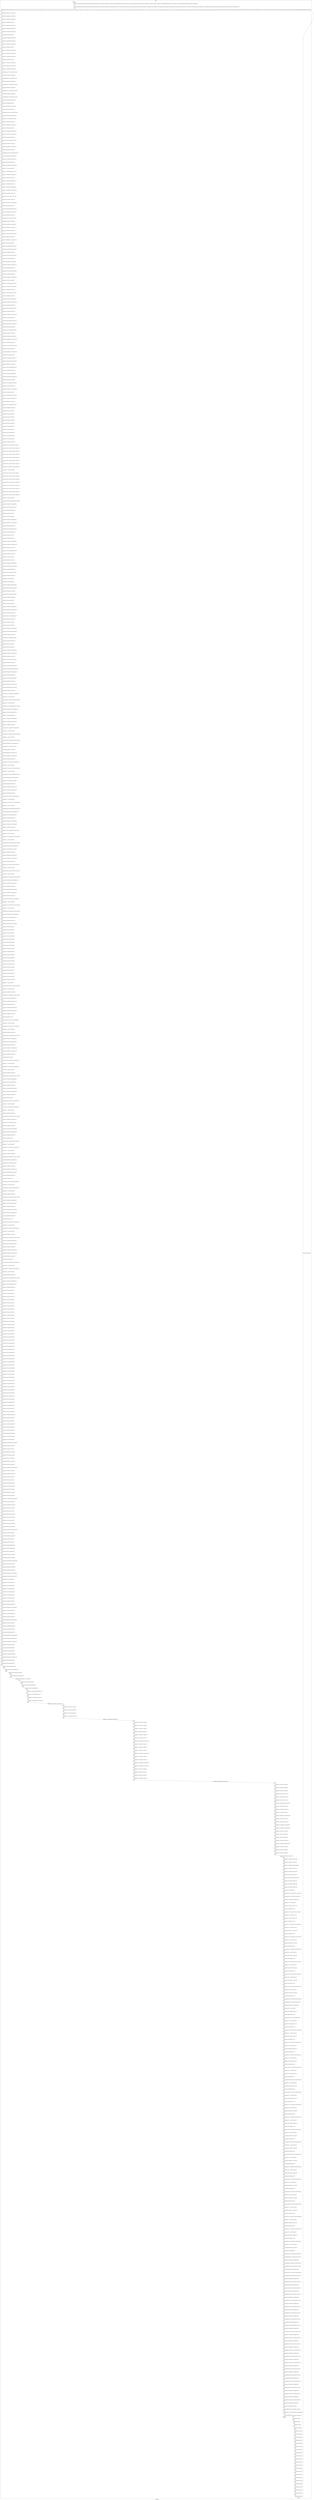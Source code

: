 digraph G {
label="Btor2XCFA";
subgraph cluster_0 {
label="main";
main_init[];
l1[];
l3[];
l4[];
l5[];
l6[];
l7[];
l8[];
l9[];
l10[];
l11[];
l12[];
l13[];
l14[];
l15[];
l16[];
l17[];
l18[];
l19[];
l20[];
l21[];
l22[];
l23[];
l24[];
l25[];
l26[];
l27[];
l28[];
l29[];
l30[];
l31[];
l32[];
l33[];
l34[];
l35[];
l36[];
l37[];
l38[];
l39[];
l40[];
l41[];
l42[];
l43[];
l44[];
l45[];
l46[];
l47[];
l48[];
l49[];
l50[];
l51[];
l52[];
l53[];
l54[];
l55[];
l56[];
l57[];
l58[];
l59[];
l60[];
l61[];
l62[];
l63[];
l64[];
l65[];
l66[];
l67[];
l68[];
l69[];
l70[];
l71[];
l72[];
l73[];
l74[];
l75[];
l76[];
l77[];
l78[];
l79[];
l80[];
l81[];
l82[];
l83[];
l84[];
l85[];
l86[];
l87[];
l88[];
l89[];
l90[];
l91[];
l92[];
l93[];
l94[];
l95[];
l96[];
l97[];
l98[];
l99[];
l100[];
l101[];
l102[];
l103[];
l104[];
l105[];
l106[];
l107[];
l108[];
l109[];
l110[];
l111[];
l112[];
l113[];
l114[];
l115[];
l116[];
l117[];
l118[];
l119[];
l120[];
l121[];
l122[];
l123[];
l124[];
l125[];
l126[];
l127[];
l128[];
l129[];
l130[];
l131[];
l132[];
l133[];
l134[];
l135[];
l136[];
l137[];
l138[];
l139[];
l140[];
l141[];
l142[];
l143[];
l144[];
l145[];
l146[];
l147[];
l148[];
l149[];
l150[];
l151[];
l152[];
l153[];
l154[];
l155[];
l156[];
l157[];
l158[];
l159[];
l160[];
l161[];
l162[];
l163[];
l164[];
l165[];
l166[];
l167[];
l168[];
l169[];
l170[];
l171[];
l172[];
l173[];
l174[];
l175[];
l176[];
l177[];
l178[];
l179[];
l180[];
l181[];
l182[];
l183[];
l184[];
l185[];
l186[];
l187[];
l188[];
l189[];
l190[];
l191[];
l192[];
l193[];
l194[];
l195[];
l196[];
l197[];
l198[];
l199[];
l200[];
l201[];
l202[];
l203[];
l204[];
l205[];
l206[];
l207[];
l208[];
l209[];
l210[];
l211[];
l212[];
l213[];
l214[];
l215[];
l216[];
l217[];
l218[];
l219[];
l220[];
l221[];
l222[];
l223[];
l224[];
l225[];
l226[];
l227[];
l228[];
l229[];
l230[];
l231[];
l232[];
l233[];
l234[];
l235[];
l236[];
l237[];
l238[];
l239[];
l240[];
l241[];
l242[];
l243[];
l244[];
l245[];
l246[];
l247[];
l248[];
l249[];
l250[];
l251[];
l252[];
l253[];
l254[];
l255[];
l256[];
l257[];
l258[];
l259[];
l260[];
l261[];
l262[];
l263[];
l264[];
l265[];
l266[];
l267[];
l268[];
l269[];
l270[];
l271[];
l272[];
l273[];
l274[];
l275[];
l276[];
l277[];
l278[];
l279[];
l280[];
l281[];
l282[];
l283[];
l284[];
l285[];
l286[];
l287[];
l288[];
l289[];
l290[];
l291[];
l292[];
l293[];
l294[];
l295[];
l296[];
l297[];
l298[];
l299[];
l300[];
l301[];
l302[];
l303[];
l304[];
l305[];
l306[];
l307[];
l308[];
l309[];
l310[];
l311[];
l312[];
l313[];
l314[];
l315[];
l316[];
l317[];
l318[];
l319[];
l320[];
l321[];
l322[];
l323[];
l324[];
l325[];
l326[];
l327[];
l328[];
l329[];
l330[];
l331[];
l332[];
l333[];
l334[];
l335[];
l336[];
l337[];
l338[];
l339[];
l340[];
l341[];
l342[];
l343[];
l344[];
l345[];
l346[];
l347[];
l348[];
l349[];
l350[];
l351[];
l352[];
l353[];
l354[];
l355[];
l356[];
l357[];
l358[];
l359[];
l360[];
l361[];
l362[];
l363[];
l364[];
l365[];
l366[];
l367[];
l368[];
l369[];
l370[];
l371[];
l372[];
l373[];
l374[];
l375[];
l376[];
l377[];
l378[];
l379[];
l380[];
l381[];
l382[];
l383[];
l384[];
l385[];
l386[];
l387[];
l388[];
l389[];
l390[];
l391[];
l392[];
l393[];
l394[];
l395[];
l396[];
l397[];
l398[];
l399[];
l400[];
l401[];
l402[];
l403[];
l404[];
l405[];
l406[];
l407[];
l408[];
l409[];
l410[];
l411[];
l412[];
l413[];
l414[];
l415[];
l416[];
l417[];
l418[];
l419[];
l420[];
l421[];
l422[];
l423[];
l424[];
l425[];
l426[];
l427[];
l428[];
l429[];
l430[];
l431[];
l432[];
l433[];
l434[];
l435[];
l436[];
l437[];
l438[];
l439[];
l440[];
l441[];
l442[];
l443[];
l444[];
l445[];
l446[];
l447[];
l448[];
l449[];
l450[];
l451[];
l452[];
l453[];
l454[];
l455[];
l456[];
l457[];
l458[];
l459[];
l460[];
l461[];
l462[];
l463[];
l464[];
l465[];
l466[];
l467[];
l468[];
l469[];
l470[];
l471[];
l472[];
l473[];
l474[];
l475[];
l476[];
l477[];
l478[];
l479[];
l480[];
l481[];
l482[];
l483[];
l484[];
l485[];
l486[];
l487[];
l488[];
l489[];
l490[];
l491[];
l492[];
l493[];
l494[];
l495[];
l496[];
l497[];
l498[];
l499[];
l500[];
l501[];
l502[];
l503[];
l504[];
l505[];
l506[];
l507[];
l508[];
l509[];
l510[];
l511[];
l512[];
l513[];
l514[];
l515[];
l516[];
l517[];
l518[];
l519[];
l520[];
l521[];
l522[];
l523[];
l524[];
l525[];
l526[];
l527[];
l528[];
l529[];
l530[];
l531[];
l532[];
l533[];
l534[];
l535[];
l536[];
l537[];
l538[];
l539[];
l540[];
l541[];
l542[];
l543[];
l544[];
l545[];
l546[];
l547[];
l548[];
l549[];
l550[];
l551[];
l552[];
l553[];
l554[];
l555[];
l556[];
l557[];
l558[];
l559[];
l560[];
l561[];
l562[];
l563[];
l564[];
l565[];
l566[];
l567[];
l568[];
l569[];
l570[];
l571[];
l572[];
l573[];
l574[];
l575[];
l576[];
l577[];
l578[];
l579[];
l580[];
l581[];
l582[];
l583[];
l584[];
l585[];
l586[];
l587[];
l588[];
l589[];
l590[];
l591[];
l592[];
l593[];
l594[];
l595[];
l596[];
l597[];
l598[];
l599[];
l600[];
l601[];
l602[];
l603[];
l604[];
l605[];
l606[];
l607[];
l608[];
l609[];
l610[];
l611[];
l612[];
l613[];
l614[];
l615[];
l616[];
l617[];
l618[];
l619[];
l620[];
l621[];
l622[];
l623[];
l624[];
l625[];
l626[];
l627[];
l628[];
l629[];
l630[];
l631[];
l632[];
l633[];
l634[];
l635[];
l636[];
l637[];
l638[];
l639[];
l640[];
l641[];
l642[];
l643[];
l644[];
l645[];
l646[];
l647[];
l648[];
l649[];
l650[];
l651[];
l652[];
l653[];
l654[];
l655[];
l656[];
l657[];
l658[];
l659[];
l660[];
l661[];
l662[];
l663[];
l664[];
l665[];
l666[];
l667[];
l668[];
l669[];
l670[];
l671[];
l672[];
l673[];
l674[];
l675[];
l676[];
l677[];
l678[];
l679[];
l680[];
l681[];
l682[];
l683[];
l684[];
l685[];
l686[];
l687[];
l688[];
l689[];
l690[];
l691[];
l692[];
l693[];
l694[];
l695[];
l696[];
l697[];
l698[];
l699[];
l700[];
l701[];
l702[];
l703[];
l704[];
l705[];
l706[];
l707[];
l708[];
l709[];
l710[];
l711[];
l712[];
l713[];
l714[];
l715[];
l716[];
l717[];
l718[];
l719[];
l720[];
l721[];
l722[];
l723[];
l724[];
l725[];
l726[];
l727[];
l728[];
l729[];
l730[];
l731[];
l732[];
l733[];
l734[];
l735[];
l736[];
l737[];
l738[];
l739[];
l740[];
l741[];
l742[];
l743[];
l744[];
l745[];
l746[];
l747[];
l748[];
l749[];
l750[];
l751[];
l752[];
l753[];
l754[];
l755[];
l756[];
l757[];
l758[];
l759[];
l760[];
l761[];
l762[];
l763[];
l764[];
l765[];
l766[];
l767[];
l768[];
l769[];
l770[];
l771[];
l772[];
l773[];
l774[];
l775[];
l776[];
l777[];
main_error[];
l778[];
l779[];
l780[];
l781[];
l782[];
l783[];
l784[];
l785[];
l786[];
l787[];
l788[];
l789[];
l790[];
l791[];
l792[];
l793[];
l794[];
l795[];
l796[];
l797[];
l798[];
l799[];
l800[];
l801[];
l802[];
l803[];
l804[];
main_init -> l1 [label="[(assign const_5 #b00000000),(assign const_16 #b0),(assign const_80 #b00000000),(assign const_143 #b1),(assign const_164 #b00000001),(assign const_273 #b000000000000000000000000),(assign const_274 #b00011001),(assign const_275 #b00010100),(assign const_276 #b00001010),(assign const_277 #b00000101),(assign const_471 #b00000000000000000000000000111100),(assign const_771 #b00000000000000000000000000000001),(assign const_935 #b00000100)] "];
l3 -> l4 [label="[(havoc input_93),(havoc input_95),(havoc input_97),(havoc input_99),(havoc input_101),(havoc input_103),(havoc input_105),(havoc input_107),(havoc input_109),(havoc input_111),(havoc input_113),(havoc input_115),(havoc input_117),(havoc input_119),(havoc input_121),(havoc input_123),(havoc input_125),(havoc input_127),(havoc input_129),(havoc input_131),(havoc input_133),(havoc input_135),(havoc input_137),(havoc input_139),(havoc input_141),(havoc input_145),(havoc input_147),(havoc input_153),(havoc input_161),(havoc input_169),(havoc input_177),(havoc input_183),(havoc input_191),(havoc input_197),(havoc input_205),(havoc input_211),(havoc input_219),(havoc input_225),(havoc input_233),(havoc input_239),(havoc input_247),(havoc input_253),(havoc input_261),(havoc input_300),(havoc input_308),(havoc input_316),(havoc input_324),(havoc input_332),(havoc input_340),(havoc input_348),(havoc input_356),(havoc input_363),(havoc input_375),(havoc input_387),(havoc input_399),(havoc input_411),(havoc input_423),(havoc input_435),(havoc input_447),(havoc input_476),(havoc input_490),(havoc input_504),(havoc input_518),(havoc input_532),(havoc input_546),(havoc input_560)] "];
l4 -> l5 [label="[(assign binary_61 (bvand state_17 (bvnot state_19)))] "];
l5 -> l6 [label="[(assign binary_62 (bvand binary_61 (bvnot state_21)))] "];
l6 -> l7 [label="[(assign binary_63 (bvand binary_62 (bvnot state_23)))] "];
l7 -> l8 [label="[(assign binary_64 (bvand binary_63 state_25))] "];
l8 -> l9 [label="[(assign binary_65 (bvand binary_64 (bvnot state_27)))] "];
l9 -> l10 [label="[(assign binary_66 (bvand binary_65 (bvnot state_29)))] "];
l10 -> l11 [label="[(assign binary_67 (bvand binary_66 (bvnot state_31)))] "];
l11 -> l12 [label="[(assign binary_68 (bvand binary_67 state_33))] "];
l12 -> l13 [label="[(assign binary_69 (bvand binary_68 (bvnot state_35)))] "];
l13 -> l14 [label="[(assign binary_70 (bvand binary_69 (bvnot state_37)))] "];
l14 -> l15 [label="[(assign binary_71 (bvand binary_70 (bvnot state_39)))] "];
l15 -> l16 [label="[(assign binary_72 (bvand binary_71 state_41))] "];
l16 -> l17 [label="[(assign binary_73 (bvand binary_72 (bvnot state_43)))] "];
l17 -> l18 [label="[(assign binary_74 (bvand binary_73 (bvnot state_45)))] "];
l18 -> l19 [label="[(assign binary_75 (bvand binary_74 (bvnot state_47)))] "];
l19 -> l20 [label="[(assign binary_76 (bvand binary_75 state_49))] "];
l20 -> l21 [label="[(assign binary_77 (bvand binary_76 (bvnot state_51)))] "];
l21 -> l22 [label="[(assign binary_78 (bvand binary_77 (bvnot state_53)))] "];
l22 -> l23 [label="[(assign binary_79 (bvand binary_78 (bvnot state_55)))] "];
l23 -> l24 [label="[(assign comparison_81 (ite (= const_80 state_6) #b1 #b0))] "];
l24 -> l25 [label="[(assign binary_82 (bvand binary_79 comparison_81))] "];
l25 -> l26 [label="[(assign comparison_83 (ite (= const_80 state_8) #b1 #b0))] "];
l26 -> l27 [label="[(assign binary_84 (bvand binary_82 comparison_83))] "];
l27 -> l28 [label="[(assign comparison_85 (ite (= const_80 state_10) #b1 #b0))] "];
l28 -> l29 [label="[(assign binary_86 (bvand binary_84 comparison_85))] "];
l29 -> l30 [label="[(assign comparison_87 (ite (= const_80 state_12) #b1 #b0))] "];
l30 -> l31 [label="[(assign binary_88 (bvand binary_86 comparison_87))] "];
l31 -> l32 [label="[(assign comparison_89 (ite (= const_80 state_14) #b1 #b0))] "];
l32 -> l33 [label="[(assign binary_90 (bvand binary_88 comparison_89))] "];
l33 -> l34 [label="[(assign binary_91 (bvand state_59 binary_90))] "];
l34 -> l35 [label="[(assign binary_146 (bvor input_105 (bvnot input_145)))] "];
l35 -> l36 [label="[(assign binary_148 (bvand input_103 input_111))] "];
l36 -> l37 [label="[(assign comparison_149 (ite (= const_80 input_95) #b1 #b0))] "];
l37 -> l38 [label="[(assign binary_150 (bvand binary_148 comparison_149))] "];
l38 -> l39 [label="[(assign binary_151 (bvor (bvnot input_147) binary_150))] "];
l39 -> l40 [label="[(assign binary_152 (bvand binary_146 binary_151))] "];
l40 -> l41 [label="[(assign binary_154 (bvand input_105 (bvnot input_145)))] "];
l41 -> l42 [label="[(assign binary_155 (bvor binary_154 input_147))] "];
l42 -> l43 [label="[(assign binary_156 (bvand comparison_149 binary_155))] "];
l43 -> l44 [label="[(assign binary_157 (bvand input_111 (bvnot input_147)))] "];
l44 -> l45 [label="[(assign binary_158 (bvand binary_156 binary_157))] "];
l45 -> l46 [label="[(assign binary_159 (bvor (bvnot input_153) binary_158))] "];
l46 -> l47 [label="[(assign binary_160 (bvand binary_152 binary_159))] "];
l47 -> l48 [label="[(assign binary_162 (bvand input_103 (bvnot input_147)))] "];
l48 -> l49 [label="[(assign binary_163 (bvand input_115 binary_162))] "];
l49 -> l50 [label="[(assign comparison_165 (ite (= const_164 input_95) #b1 #b0))] "];
l50 -> l51 [label="[(assign binary_166 (bvand binary_163 comparison_165))] "];
l51 -> l52 [label="[(assign binary_167 (bvor (bvnot input_161) binary_166))] "];
l52 -> l53 [label="[(assign binary_168 (bvand binary_160 binary_167))] "];
l53 -> l54 [label="[(assign binary_170 (bvand binary_155 (bvnot input_153)))] "];
l54 -> l55 [label="[(assign binary_171 (bvor binary_170 input_161))] "];
l55 -> l56 [label="[(assign binary_172 (bvand comparison_165 binary_171))] "];
l56 -> l57 [label="[(assign binary_173 (bvand input_115 (bvnot input_161)))] "];
l57 -> l58 [label="[(assign binary_174 (bvand binary_172 binary_173))] "];
l58 -> l59 [label="[(assign binary_175 (bvor (bvnot input_169) binary_174))] "];
l59 -> l60 [label="[(assign binary_176 (bvand binary_168 binary_175))] "];
l60 -> l61 [label="[(assign binary_178 (bvand input_119 comparison_149))] "];
l61 -> l62 [label="[(assign binary_179 (bvand binary_162 (bvnot input_161)))] "];
l62 -> l63 [label="[(assign binary_180 (bvand binary_178 binary_179))] "];
l63 -> l64 [label="[(assign binary_181 (bvor (bvnot input_177) binary_180))] "];
l64 -> l65 [label="[(assign binary_182 (bvand binary_176 binary_181))] "];
l65 -> l66 [label="[(assign binary_184 (bvand binary_171 (bvnot input_169)))] "];
l66 -> l67 [label="[(assign binary_185 (bvor binary_184 input_177))] "];
l67 -> l68 [label="[(assign binary_186 (bvand comparison_149 binary_185))] "];
l68 -> l69 [label="[(assign binary_187 (bvand input_119 (bvnot input_177)))] "];
l69 -> l70 [label="[(assign binary_188 (bvand binary_186 binary_187))] "];
l70 -> l71 [label="[(assign binary_189 (bvor (bvnot input_183) binary_188))] "];
l71 -> l72 [label="[(assign binary_190 (bvand binary_182 binary_189))] "];
l72 -> l73 [label="[(assign binary_192 (bvand input_123 comparison_165))] "];
l73 -> l74 [label="[(assign binary_193 (bvand binary_179 (bvnot input_177)))] "];
l74 -> l75 [label="[(assign binary_194 (bvand binary_192 binary_193))] "];
l75 -> l76 [label="[(assign binary_195 (bvor (bvnot input_191) binary_194))] "];
l76 -> l77 [label="[(assign binary_196 (bvand binary_190 binary_195))] "];
l77 -> l78 [label="[(assign binary_198 (bvand binary_185 (bvnot input_183)))] "];
l78 -> l79 [label="[(assign binary_199 (bvor binary_198 input_191))] "];
l79 -> l80 [label="[(assign binary_200 (bvand comparison_165 binary_199))] "];
l80 -> l81 [label="[(assign binary_201 (bvand input_123 (bvnot input_191)))] "];
l81 -> l82 [label="[(assign binary_202 (bvand binary_200 binary_201))] "];
l82 -> l83 [label="[(assign binary_203 (bvor (bvnot input_197) binary_202))] "];
l83 -> l84 [label="[(assign binary_204 (bvand binary_196 binary_203))] "];
l84 -> l85 [label="[(assign binary_206 (bvand input_127 comparison_149))] "];
l85 -> l86 [label="[(assign binary_207 (bvand binary_193 (bvnot input_191)))] "];
l86 -> l87 [label="[(assign binary_208 (bvand binary_206 binary_207))] "];
l87 -> l88 [label="[(assign binary_209 (bvor (bvnot input_205) binary_208))] "];
l88 -> l89 [label="[(assign binary_210 (bvand binary_204 binary_209))] "];
l89 -> l90 [label="[(assign binary_212 (bvand binary_199 (bvnot input_197)))] "];
l90 -> l91 [label="[(assign binary_213 (bvor binary_212 input_205))] "];
l91 -> l92 [label="[(assign binary_214 (bvand comparison_149 binary_213))] "];
l92 -> l93 [label="[(assign binary_215 (bvand input_127 (bvnot input_205)))] "];
l93 -> l94 [label="[(assign binary_216 (bvand binary_214 binary_215))] "];
l94 -> l95 [label="[(assign binary_217 (bvor (bvnot input_211) binary_216))] "];
l95 -> l96 [label="[(assign binary_218 (bvand binary_210 binary_217))] "];
l96 -> l97 [label="[(assign binary_220 (bvand input_131 comparison_165))] "];
l97 -> l98 [label="[(assign binary_221 (bvand binary_207 (bvnot input_205)))] "];
l98 -> l99 [label="[(assign binary_222 (bvand binary_220 binary_221))] "];
l99 -> l100 [label="[(assign binary_223 (bvor (bvnot input_219) binary_222))] "];
l100 -> l101 [label="[(assign binary_224 (bvand binary_218 binary_223))] "];
l101 -> l102 [label="[(assign binary_226 (bvand binary_213 (bvnot input_211)))] "];
l102 -> l103 [label="[(assign binary_227 (bvor binary_226 input_219))] "];
l103 -> l104 [label="[(assign binary_228 (bvand comparison_165 binary_227))] "];
l104 -> l105 [label="[(assign binary_229 (bvand input_131 (bvnot input_219)))] "];
l105 -> l106 [label="[(assign binary_230 (bvand binary_228 binary_229))] "];
l106 -> l107 [label="[(assign binary_231 (bvor (bvnot input_225) binary_230))] "];
l107 -> l108 [label="[(assign binary_232 (bvand binary_224 binary_231))] "];
l108 -> l109 [label="[(assign binary_234 (bvand input_135 comparison_149))] "];
l109 -> l110 [label="[(assign binary_235 (bvand binary_221 (bvnot input_219)))] "];
l110 -> l111 [label="[(assign binary_236 (bvand binary_234 binary_235))] "];
l111 -> l112 [label="[(assign binary_237 (bvor (bvnot input_233) binary_236))] "];
l112 -> l113 [label="[(assign binary_238 (bvand binary_232 binary_237))] "];
l113 -> l114 [label="[(assign binary_240 (bvand binary_227 (bvnot input_225)))] "];
l114 -> l115 [label="[(assign binary_241 (bvor binary_240 input_233))] "];
l115 -> l116 [label="[(assign binary_242 (bvand comparison_149 binary_241))] "];
l116 -> l117 [label="[(assign binary_243 (bvand input_135 (bvnot input_233)))] "];
l117 -> l118 [label="[(assign binary_244 (bvand binary_242 binary_243))] "];
l118 -> l119 [label="[(assign binary_245 (bvor (bvnot input_239) binary_244))] "];
l119 -> l120 [label="[(assign binary_246 (bvand binary_238 binary_245))] "];
l120 -> l121 [label="[(assign binary_248 (bvand input_139 comparison_165))] "];
l121 -> l122 [label="[(assign binary_249 (bvand binary_235 (bvnot input_233)))] "];
l122 -> l123 [label="[(assign binary_250 (bvand binary_248 binary_249))] "];
l123 -> l124 [label="[(assign binary_251 (bvor (bvnot input_247) binary_250))] "];
l124 -> l125 [label="[(assign binary_252 (bvand binary_246 binary_251))] "];
l125 -> l126 [label="[(assign binary_254 (bvand binary_241 (bvnot input_239)))] "];
l126 -> l127 [label="[(assign binary_255 (bvor binary_254 input_247))] "];
l127 -> l128 [label="[(assign binary_256 (bvand comparison_165 binary_255))] "];
l128 -> l129 [label="[(assign binary_257 (bvand input_139 (bvnot input_247)))] "];
l129 -> l130 [label="[(assign binary_258 (bvand binary_256 binary_257))] "];
l130 -> l131 [label="[(assign binary_259 (bvor (bvnot input_253) binary_258))] "];
l131 -> l132 [label="[(assign binary_260 (bvand binary_252 binary_259))] "];
l132 -> l133 [label="[(assign binary_262 (bvor input_113 input_147))] "];
l133 -> l134 [label="[(assign binary_263 (bvor binary_262 input_153))] "];
l134 -> l135 [label="[(assign binary_264 (bvor input_107 input_153))] "];
l135 -> l136 [label="[(assign binary_265 (bvor binary_264 input_169))] "];
l136 -> l137 [label="[(assign binary_266 (bvor binary_265 input_183))] "];
l137 -> l138 [label="[(assign binary_267 (bvor binary_266 input_197))] "];
l138 -> l139 [label="[(assign binary_268 (bvor binary_267 input_211))] "];
l139 -> l140 [label="[(assign binary_269 (bvor binary_268 input_225))] "];
l140 -> l141 [label="[(assign binary_270 (bvor binary_269 input_239))] "];
l141 -> l142 [label="[(assign binary_271 (bvor binary_270 input_253))] "];
l142 -> l143 [label="[(assign binary_272 (bvand binary_263 binary_271))] "];
l143 -> l144 [label="[(assign ternary_278 (ite (= input_153 #b1) const_277 input_101))] "];
l144 -> l145 [label="[(assign ternary_279 (ite (= input_169 #b1) const_277 ternary_278))] "];
l145 -> l146 [label="[(assign ternary_280 (ite (= input_183 #b1) const_276 ternary_279))] "];
l146 -> l147 [label="[(assign ternary_281 (ite (= input_197 #b1) const_276 ternary_280))] "];
l147 -> l148 [label="[(assign ternary_282 (ite (= input_211 #b1) const_275 ternary_281))] "];
l148 -> l149 [label="[(assign ternary_283 (ite (= input_225 #b1) const_275 ternary_282))] "];
l149 -> l150 [label="[(assign ternary_284 (ite (= input_239 #b1) const_274 ternary_283))] "];
l150 -> l151 [label="[(assign ternary_285 (ite (= input_253 #b1) const_274 ternary_284))] "];
l151 -> l152 [label="[(assign binary_286 (++ const_273 ternary_285))] "];
l152 -> l153 [label="[(assign ternary_287 (ite (= input_147 #b1) const_277 input_99))] "];
l153 -> l154 [label="[(assign ternary_288 (ite (= input_161 #b1) const_277 ternary_287))] "];
l154 -> l155 [label="[(assign ternary_289 (ite (= input_177 #b1) const_276 ternary_288))] "];
l155 -> l156 [label="[(assign ternary_290 (ite (= input_191 #b1) const_276 ternary_289))] "];
l156 -> l157 [label="[(assign ternary_291 (ite (= input_205 #b1) const_275 ternary_290))] "];
l157 -> l158 [label="[(assign ternary_292 (ite (= input_219 #b1) const_275 ternary_291))] "];
l158 -> l159 [label="[(assign ternary_293 (ite (= input_233 #b1) const_274 ternary_292))] "];
l159 -> l160 [label="[(assign ternary_294 (ite (= input_247 #b1) const_274 ternary_293))] "];
l160 -> l161 [label="[(assign binary_295 (++ const_273 ternary_294))] "];
l161 -> l162 [label="[(assign comparison_296 (ite (bvule binary_286 binary_295) #b1 #b0))] "];
l162 -> l163 [label="[(assign binary_297 (bvand binary_272 comparison_296))] "];
l163 -> l164 [label="[(assign binary_298 (bvor (bvnot input_261) binary_297))] "];
l164 -> l165 [label="[(assign binary_299 (bvand binary_260 binary_298))] "];
l165 -> l166 [label="[(assign binary_301 (bvor input_117 input_161))] "];
l166 -> l167 [label="[(assign binary_302 (bvor binary_301 input_169))] "];
l167 -> l168 [label="[(assign binary_303 (bvand binary_302 comparison_296))] "];
l168 -> l169 [label="[(assign binary_304 (bvand binary_271 (bvnot input_261)))] "];
l169 -> l170 [label="[(assign binary_305 (bvand binary_303 binary_304))] "];
l170 -> l171 [label="[(assign binary_306 (bvor (bvnot input_300) binary_305))] "];
l171 -> l172 [label="[(assign binary_307 (bvand binary_299 binary_306))] "];
l172 -> l173 [label="[(assign binary_309 (bvor input_121 input_177))] "];
l173 -> l174 [label="[(assign binary_310 (bvor binary_309 input_183))] "];
l174 -> l175 [label="[(assign binary_311 (bvand binary_310 comparison_296))] "];
l175 -> l176 [label="[(assign binary_312 (bvand binary_304 (bvnot input_300)))] "];
l176 -> l177 [label="[(assign binary_313 (bvand binary_311 binary_312))] "];
l177 -> l178 [label="[(assign binary_314 (bvor (bvnot input_308) binary_313))] "];
l178 -> l179 [label="[(assign binary_315 (bvand binary_307 binary_314))] "];
l179 -> l180 [label="[(assign binary_317 (bvor input_125 input_191))] "];
l180 -> l181 [label="[(assign binary_318 (bvor binary_317 input_197))] "];
l181 -> l182 [label="[(assign binary_319 (bvand binary_318 comparison_296))] "];
l182 -> l183 [label="[(assign binary_320 (bvand binary_312 (bvnot input_308)))] "];
l183 -> l184 [label="[(assign binary_321 (bvand binary_319 binary_320))] "];
l184 -> l185 [label="[(assign binary_322 (bvor (bvnot input_316) binary_321))] "];
l185 -> l186 [label="[(assign binary_323 (bvand binary_315 binary_322))] "];
l186 -> l187 [label="[(assign binary_325 (bvor input_129 input_205))] "];
l187 -> l188 [label="[(assign binary_326 (bvor binary_325 input_211))] "];
l188 -> l189 [label="[(assign binary_327 (bvand binary_326 comparison_296))] "];
l189 -> l190 [label="[(assign binary_328 (bvand binary_320 (bvnot input_316)))] "];
l190 -> l191 [label="[(assign binary_329 (bvand binary_327 binary_328))] "];
l191 -> l192 [label="[(assign binary_330 (bvor (bvnot input_324) binary_329))] "];
l192 -> l193 [label="[(assign binary_331 (bvand binary_323 binary_330))] "];
l193 -> l194 [label="[(assign binary_333 (bvor input_133 input_219))] "];
l194 -> l195 [label="[(assign binary_334 (bvor binary_333 input_225))] "];
l195 -> l196 [label="[(assign binary_335 (bvand binary_334 comparison_296))] "];
l196 -> l197 [label="[(assign binary_336 (bvand binary_328 (bvnot input_324)))] "];
l197 -> l198 [label="[(assign binary_337 (bvand binary_335 binary_336))] "];
l198 -> l199 [label="[(assign binary_338 (bvor (bvnot input_332) binary_337))] "];
l199 -> l200 [label="[(assign binary_339 (bvand binary_331 binary_338))] "];
l200 -> l201 [label="[(assign binary_341 (bvor input_137 input_233))] "];
l201 -> l202 [label="[(assign binary_342 (bvor binary_341 input_239))] "];
l202 -> l203 [label="[(assign binary_343 (bvand binary_342 comparison_296))] "];
l203 -> l204 [label="[(assign binary_344 (bvand binary_336 (bvnot input_332)))] "];
l204 -> l205 [label="[(assign binary_345 (bvand binary_343 binary_344))] "];
l205 -> l206 [label="[(assign binary_346 (bvor (bvnot input_340) binary_345))] "];
l206 -> l207 [label="[(assign binary_347 (bvand binary_339 binary_346))] "];
l207 -> l208 [label="[(assign binary_349 (bvor input_141 input_247))] "];
l208 -> l209 [label="[(assign binary_350 (bvor binary_349 input_253))] "];
l209 -> l210 [label="[(assign binary_351 (bvand binary_350 comparison_296))] "];
l210 -> l211 [label="[(assign binary_352 (bvand binary_344 (bvnot input_340)))] "];
l211 -> l212 [label="[(assign binary_353 (bvand binary_351 binary_352))] "];
l212 -> l213 [label="[(assign binary_354 (bvor (bvnot input_348) binary_353))] "];
l213 -> l214 [label="[(assign binary_355 (bvand binary_347 binary_354))] "];
l214 -> l215 [label="[(assign binary_357 (bvand binary_263 (bvnot input_261)))] "];
l215 -> l216 [label="[(assign binary_358 (bvand (bvnot comparison_296) binary_357))] "];
l216 -> l217 [label="[(assign binary_359 (bvand binary_352 (bvnot input_348)))] "];
l217 -> l218 [label="[(assign binary_360 (bvand binary_358 binary_359))] "];
l218 -> l219 [label="[(assign binary_361 (bvor (bvnot input_356) binary_360))] "];
l219 -> l220 [label="[(assign binary_362 (bvand binary_355 binary_361))] "];
l220 -> l221 [label="[(assign binary_364 (bvand binary_302 (bvnot input_300)))] "];
l221 -> l222 [label="[(assign binary_365 (bvand binary_359 (bvnot input_356)))] "];
l222 -> l223 [label="[(assign binary_366 (bvand binary_364 binary_365))] "];
l223 -> l224 [label="[(assign ternary_367 (ite (= input_356 #b1) const_80 ternary_285))] "];
l224 -> l225 [label="[(assign binary_368 (++ const_273 ternary_367))] "];
l225 -> l226 [label="[(assign ternary_369 (ite (= input_356 #b1) ternary_285 ternary_294))] "];
l226 -> l227 [label="[(assign binary_370 (++ const_273 ternary_369))] "];
l227 -> l228 [label="[(assign comparison_371 (ite (bvule binary_368 binary_370) #b1 #b0))] "];
l228 -> l229 [label="[(assign binary_372 (bvand binary_366 (bvnot comparison_371)))] "];
l229 -> l230 [label="[(assign binary_373 (bvor (bvnot input_363) binary_372))] "];
l230 -> l231 [label="[(assign binary_374 (bvand binary_362 binary_373))] "];
l231 -> l232 [label="[(assign binary_376 (bvand binary_310 (bvnot input_308)))] "];
l232 -> l233 [label="[(assign binary_377 (bvand binary_365 (bvnot input_363)))] "];
l233 -> l234 [label="[(assign binary_378 (bvand binary_376 binary_377))] "];
l234 -> l235 [label="[(assign ternary_379 (ite (= input_363 #b1) const_80 ternary_367))] "];
l235 -> l236 [label="[(assign binary_380 (++ const_273 ternary_379))] "];
l236 -> l237 [label="[(assign ternary_381 (ite (= input_363 #b1) ternary_367 ternary_369))] "];
l237 -> l238 [label="[(assign binary_382 (++ const_273 ternary_381))] "];
l238 -> l239 [label="[(assign comparison_383 (ite (bvule binary_380 binary_382) #b1 #b0))] "];
l239 -> l240 [label="[(assign binary_384 (bvand binary_378 (bvnot comparison_383)))] "];
l240 -> l241 [label="[(assign binary_385 (bvor (bvnot input_375) binary_384))] "];
l241 -> l242 [label="[(assign binary_386 (bvand binary_374 binary_385))] "];
l242 -> l243 [label="[(assign binary_388 (bvand binary_318 (bvnot input_316)))] "];
l243 -> l244 [label="[(assign binary_389 (bvand binary_377 (bvnot input_375)))] "];
l244 -> l245 [label="[(assign binary_390 (bvand binary_388 binary_389))] "];
l245 -> l246 [label="[(assign ternary_391 (ite (= input_375 #b1) const_80 ternary_379))] "];
l246 -> l247 [label="[(assign binary_392 (++ const_273 ternary_391))] "];
l247 -> l248 [label="[(assign ternary_393 (ite (= input_375 #b1) ternary_379 ternary_381))] "];
l248 -> l249 [label="[(assign binary_394 (++ const_273 ternary_393))] "];
l249 -> l250 [label="[(assign comparison_395 (ite (bvule binary_392 binary_394) #b1 #b0))] "];
l250 -> l251 [label="[(assign binary_396 (bvand binary_390 (bvnot comparison_395)))] "];
l251 -> l252 [label="[(assign binary_397 (bvor (bvnot input_387) binary_396))] "];
l252 -> l253 [label="[(assign binary_398 (bvand binary_386 binary_397))] "];
l253 -> l254 [label="[(assign binary_400 (bvand binary_326 (bvnot input_324)))] "];
l254 -> l255 [label="[(assign binary_401 (bvand binary_389 (bvnot input_387)))] "];
l255 -> l256 [label="[(assign binary_402 (bvand binary_400 binary_401))] "];
l256 -> l257 [label="[(assign ternary_403 (ite (= input_387 #b1) const_80 ternary_391))] "];
l257 -> l258 [label="[(assign binary_404 (++ const_273 ternary_403))] "];
l258 -> l259 [label="[(assign ternary_405 (ite (= input_387 #b1) ternary_391 ternary_393))] "];
l259 -> l260 [label="[(assign binary_406 (++ const_273 ternary_405))] "];
l260 -> l261 [label="[(assign comparison_407 (ite (bvule binary_404 binary_406) #b1 #b0))] "];
l261 -> l262 [label="[(assign binary_408 (bvand binary_402 (bvnot comparison_407)))] "];
l262 -> l263 [label="[(assign binary_409 (bvor (bvnot input_399) binary_408))] "];
l263 -> l264 [label="[(assign binary_410 (bvand binary_398 binary_409))] "];
l264 -> l265 [label="[(assign binary_412 (bvand binary_334 (bvnot input_332)))] "];
l265 -> l266 [label="[(assign binary_413 (bvand binary_401 (bvnot input_399)))] "];
l266 -> l267 [label="[(assign binary_414 (bvand binary_412 binary_413))] "];
l267 -> l268 [label="[(assign ternary_415 (ite (= input_399 #b1) const_80 ternary_403))] "];
l268 -> l269 [label="[(assign binary_416 (++ const_273 ternary_415))] "];
l269 -> l270 [label="[(assign ternary_417 (ite (= input_399 #b1) ternary_403 ternary_405))] "];
l270 -> l271 [label="[(assign binary_418 (++ const_273 ternary_417))] "];
l271 -> l272 [label="[(assign comparison_419 (ite (bvule binary_416 binary_418) #b1 #b0))] "];
l272 -> l273 [label="[(assign binary_420 (bvand binary_414 (bvnot comparison_419)))] "];
l273 -> l274 [label="[(assign binary_421 (bvor (bvnot input_411) binary_420))] "];
l274 -> l275 [label="[(assign binary_422 (bvand binary_410 binary_421))] "];
l275 -> l276 [label="[(assign binary_424 (bvand binary_342 (bvnot input_340)))] "];
l276 -> l277 [label="[(assign binary_425 (bvand binary_413 (bvnot input_411)))] "];
l277 -> l278 [label="[(assign binary_426 (bvand binary_424 binary_425))] "];
l278 -> l279 [label="[(assign ternary_427 (ite (= input_411 #b1) const_80 ternary_415))] "];
l279 -> l280 [label="[(assign binary_428 (++ const_273 ternary_427))] "];
l280 -> l281 [label="[(assign ternary_429 (ite (= input_411 #b1) ternary_415 ternary_417))] "];
l281 -> l282 [label="[(assign binary_430 (++ const_273 ternary_429))] "];
l282 -> l283 [label="[(assign comparison_431 (ite (bvule binary_428 binary_430) #b1 #b0))] "];
l283 -> l284 [label="[(assign binary_432 (bvand binary_426 (bvnot comparison_431)))] "];
l284 -> l285 [label="[(assign binary_433 (bvor (bvnot input_423) binary_432))] "];
l285 -> l286 [label="[(assign binary_434 (bvand binary_422 binary_433))] "];
l286 -> l287 [label="[(assign binary_436 (bvand binary_350 (bvnot input_348)))] "];
l287 -> l288 [label="[(assign binary_437 (bvand binary_425 (bvnot input_423)))] "];
l288 -> l289 [label="[(assign binary_438 (bvand binary_436 binary_437))] "];
l289 -> l290 [label="[(assign ternary_439 (ite (= input_423 #b1) const_80 ternary_427))] "];
l290 -> l291 [label="[(assign binary_440 (++ const_273 ternary_439))] "];
l291 -> l292 [label="[(assign ternary_441 (ite (= input_423 #b1) ternary_427 ternary_429))] "];
l292 -> l293 [label="[(assign binary_442 (++ const_273 ternary_441))] "];
l293 -> l294 [label="[(assign comparison_443 (ite (bvule binary_440 binary_442) #b1 #b0))] "];
l294 -> l295 [label="[(assign binary_444 (bvand binary_438 (bvnot comparison_443)))] "];
l295 -> l296 [label="[(assign binary_445 (bvor (bvnot input_435) binary_444))] "];
l296 -> l297 [label="[(assign binary_446 (bvand binary_434 binary_445))] "];
l297 -> l298 [label="[(assign binary_448 (bvand binary_357 (bvnot input_356)))] "];
l298 -> l299 [label="[(assign binary_449 (bvor input_109 input_145))] "];
l299 -> l300 [label="[(assign binary_450 (bvor binary_449 input_261))] "];
l300 -> l301 [label="[(assign binary_451 (bvor binary_450 input_300))] "];
l301 -> l302 [label="[(assign binary_452 (bvor binary_451 input_308))] "];
l302 -> l303 [label="[(assign binary_453 (bvor binary_452 input_316))] "];
l303 -> l304 [label="[(assign binary_454 (bvor binary_453 input_324))] "];
l304 -> l305 [label="[(assign binary_455 (bvor binary_454 input_332))] "];
l305 -> l306 [label="[(assign binary_456 (bvor binary_455 input_340))] "];
l306 -> l307 [label="[(assign binary_457 (bvor binary_456 input_348))] "];
l307 -> l308 [label="[(assign binary_458 (bvor binary_457 input_356))] "];
l308 -> l309 [label="[(assign binary_459 (bvor binary_458 input_363))] "];
l309 -> l310 [label="[(assign binary_460 (bvor binary_459 input_375))] "];
l310 -> l311 [label="[(assign binary_461 (bvor binary_460 input_387))] "];
l311 -> l312 [label="[(assign binary_462 (bvor binary_461 input_399))] "];
l312 -> l313 [label="[(assign binary_463 (bvor binary_462 input_411))] "];
l313 -> l314 [label="[(assign binary_464 (bvor binary_463 input_423))] "];
l314 -> l315 [label="[(assign binary_465 (bvor binary_464 input_435))] "];
l315 -> l316 [label="[(assign binary_466 (bvand binary_448 binary_465))] "];
l316 -> l317 [label="[(assign binary_467 (++ const_273 input_93))] "];
l317 -> l318 [label="[(assign ternary_468 (ite (= input_435 #b1) ternary_439 ternary_441))] "];
l318 -> l319 [label="[(assign binary_469 (++ const_273 ternary_468))] "];
l319 -> l320 [label="[(assign binary_470 (bvadd binary_467 binary_469))] "];
l320 -> l321 [label="[(assign comparison_472 (ite (bvule binary_470 const_471) #b1 #b0))] "];
l321 -> l322 [label="[(assign binary_473 (bvand binary_466 comparison_472))] "];
l322 -> l323 [label="[(assign binary_474 (bvor (bvnot input_447) binary_473))] "];
l323 -> l324 [label="[(assign binary_475 (bvand binary_446 binary_474))] "];
l324 -> l325 [label="[(assign binary_477 (bvand binary_364 (bvnot input_363)))] "];
l325 -> l326 [label="[(assign binary_478 (bvand binary_465 (bvnot input_447)))] "];
l326 -> l327 [label="[(assign binary_479 (bvand binary_477 binary_478))] "];
l327 -> l328 [label="[(assign slice_480 (extract binary_470 0 8))] "];
l328 -> l329 [label="[(assign ternary_481 (ite (= input_447 #b1) slice_480 input_93))] "];
l329 -> l330 [label="[(assign binary_482 (++ const_273 ternary_481))] "];
l330 -> l331 [label="[(assign ternary_483 (ite (= input_447 #b1) const_80 ternary_468))] "];
l331 -> l332 [label="[(assign binary_484 (++ const_273 ternary_483))] "];
l332 -> l333 [label="[(assign binary_485 (bvadd binary_482 binary_484))] "];
l333 -> l334 [label="[(assign comparison_486 (ite (bvule binary_485 const_471) #b1 #b0))] "];
l334 -> l335 [label="[(assign binary_487 (bvand binary_479 comparison_486))] "];
l335 -> l336 [label="[(assign binary_488 (bvor (bvnot input_476) binary_487))] "];
l336 -> l337 [label="[(assign binary_489 (bvand binary_475 binary_488))] "];
l337 -> l338 [label="[(assign binary_491 (bvand binary_376 (bvnot input_375)))] "];
l338 -> l339 [label="[(assign binary_492 (bvand binary_478 (bvnot input_476)))] "];
l339 -> l340 [label="[(assign binary_493 (bvand binary_491 binary_492))] "];
l340 -> l341 [label="[(assign slice_494 (extract binary_485 0 8))] "];
l341 -> l342 [label="[(assign ternary_495 (ite (= input_476 #b1) slice_494 ternary_481))] "];
l342 -> l343 [label="[(assign binary_496 (++ const_273 ternary_495))] "];
l343 -> l344 [label="[(assign ternary_497 (ite (= input_476 #b1) const_80 ternary_483))] "];
l344 -> l345 [label="[(assign binary_498 (++ const_273 ternary_497))] "];
l345 -> l346 [label="[(assign binary_499 (bvadd binary_496 binary_498))] "];
l346 -> l347 [label="[(assign comparison_500 (ite (bvule binary_499 const_471) #b1 #b0))] "];
l347 -> l348 [label="[(assign binary_501 (bvand binary_493 comparison_500))] "];
l348 -> l349 [label="[(assign binary_502 (bvor (bvnot input_490) binary_501))] "];
l349 -> l350 [label="[(assign binary_503 (bvand binary_489 binary_502))] "];
l350 -> l351 [label="[(assign binary_505 (bvand binary_388 (bvnot input_387)))] "];
l351 -> l352 [label="[(assign binary_506 (bvand binary_492 (bvnot input_490)))] "];
l352 -> l353 [label="[(assign binary_507 (bvand binary_505 binary_506))] "];
l353 -> l354 [label="[(assign slice_508 (extract binary_499 0 8))] "];
l354 -> l355 [label="[(assign ternary_509 (ite (= input_490 #b1) slice_508 ternary_495))] "];
l355 -> l356 [label="[(assign binary_510 (++ const_273 ternary_509))] "];
l356 -> l357 [label="[(assign ternary_511 (ite (= input_490 #b1) const_80 ternary_497))] "];
l357 -> l358 [label="[(assign binary_512 (++ const_273 ternary_511))] "];
l358 -> l359 [label="[(assign binary_513 (bvadd binary_510 binary_512))] "];
l359 -> l360 [label="[(assign comparison_514 (ite (bvule binary_513 const_471) #b1 #b0))] "];
l360 -> l361 [label="[(assign binary_515 (bvand binary_507 comparison_514))] "];
l361 -> l362 [label="[(assign binary_516 (bvor (bvnot input_504) binary_515))] "];
l362 -> l363 [label="[(assign binary_517 (bvand binary_503 binary_516))] "];
l363 -> l364 [label="[(assign binary_519 (bvand binary_400 (bvnot input_399)))] "];
l364 -> l365 [label="[(assign binary_520 (bvand binary_506 (bvnot input_504)))] "];
l365 -> l366 [label="[(assign binary_521 (bvand binary_519 binary_520))] "];
l366 -> l367 [label="[(assign slice_522 (extract binary_513 0 8))] "];
l367 -> l368 [label="[(assign ternary_523 (ite (= input_504 #b1) slice_522 ternary_509))] "];
l368 -> l369 [label="[(assign binary_524 (++ const_273 ternary_523))] "];
l369 -> l370 [label="[(assign ternary_525 (ite (= input_504 #b1) const_80 ternary_511))] "];
l370 -> l371 [label="[(assign binary_526 (++ const_273 ternary_525))] "];
l371 -> l372 [label="[(assign binary_527 (bvadd binary_524 binary_526))] "];
l372 -> l373 [label="[(assign comparison_528 (ite (bvule binary_527 const_471) #b1 #b0))] "];
l373 -> l374 [label="[(assign binary_529 (bvand binary_521 comparison_528))] "];
l374 -> l375 [label="[(assign binary_530 (bvor (bvnot input_518) binary_529))] "];
l375 -> l376 [label="[(assign binary_531 (bvand binary_517 binary_530))] "];
l376 -> l377 [label="[(assign binary_533 (bvand binary_412 (bvnot input_411)))] "];
l377 -> l378 [label="[(assign binary_534 (bvand binary_520 (bvnot input_518)))] "];
l378 -> l379 [label="[(assign binary_535 (bvand binary_533 binary_534))] "];
l379 -> l380 [label="[(assign slice_536 (extract binary_527 0 8))] "];
l380 -> l381 [label="[(assign ternary_537 (ite (= input_518 #b1) slice_536 ternary_523))] "];
l381 -> l382 [label="[(assign binary_538 (++ const_273 ternary_537))] "];
l382 -> l383 [label="[(assign ternary_539 (ite (= input_518 #b1) const_80 ternary_525))] "];
l383 -> l384 [label="[(assign binary_540 (++ const_273 ternary_539))] "];
l384 -> l385 [label="[(assign binary_541 (bvadd binary_538 binary_540))] "];
l385 -> l386 [label="[(assign comparison_542 (ite (bvule binary_541 const_471) #b1 #b0))] "];
l386 -> l387 [label="[(assign binary_543 (bvand binary_535 comparison_542))] "];
l387 -> l388 [label="[(assign binary_544 (bvor (bvnot input_532) binary_543))] "];
l388 -> l389 [label="[(assign binary_545 (bvand binary_531 binary_544))] "];
l389 -> l390 [label="[(assign binary_547 (bvand binary_424 (bvnot input_423)))] "];
l390 -> l391 [label="[(assign binary_548 (bvand binary_534 (bvnot input_532)))] "];
l391 -> l392 [label="[(assign binary_549 (bvand binary_547 binary_548))] "];
l392 -> l393 [label="[(assign slice_550 (extract binary_541 0 8))] "];
l393 -> l394 [label="[(assign ternary_551 (ite (= input_532 #b1) slice_550 ternary_537))] "];
l394 -> l395 [label="[(assign binary_552 (++ const_273 ternary_551))] "];
l395 -> l396 [label="[(assign ternary_553 (ite (= input_532 #b1) const_80 ternary_539))] "];
l396 -> l397 [label="[(assign binary_554 (++ const_273 ternary_553))] "];
l397 -> l398 [label="[(assign binary_555 (bvadd binary_552 binary_554))] "];
l398 -> l399 [label="[(assign comparison_556 (ite (bvule binary_555 const_471) #b1 #b0))] "];
l399 -> l400 [label="[(assign binary_557 (bvand binary_549 comparison_556))] "];
l400 -> l401 [label="[(assign binary_558 (bvor (bvnot input_546) binary_557))] "];
l401 -> l402 [label="[(assign binary_559 (bvand binary_545 binary_558))] "];
l402 -> l403 [label="[(assign binary_561 (bvand binary_436 (bvnot input_435)))] "];
l403 -> l404 [label="[(assign binary_562 (bvand binary_548 (bvnot input_546)))] "];
l404 -> l405 [label="[(assign binary_563 (bvand binary_561 binary_562))] "];
l405 -> l406 [label="[(assign slice_564 (extract binary_555 0 8))] "];
l406 -> l407 [label="[(assign ternary_565 (ite (= input_546 #b1) slice_564 ternary_551))] "];
l407 -> l408 [label="[(assign binary_566 (++ const_273 ternary_565))] "];
l408 -> l409 [label="[(assign ternary_567 (ite (= input_546 #b1) const_80 ternary_553))] "];
l409 -> l410 [label="[(assign binary_568 (++ const_273 ternary_567))] "];
l410 -> l411 [label="[(assign binary_569 (bvadd binary_566 binary_568))] "];
l411 -> l412 [label="[(assign comparison_570 (ite (bvule binary_569 const_471) #b1 #b0))] "];
l412 -> l413 [label="[(assign binary_571 (bvand binary_563 comparison_570))] "];
l413 -> l414 [label="[(assign binary_572 (bvor (bvnot input_560) binary_571))] "];
l414 -> l415 [label="[(assign binary_573 (bvand binary_559 binary_572))] "];
l415 -> l416 [label="[(assign binary_574 (bvor input_145 input_147))] "];
l416 -> l417 [label="[(assign binary_575 (bvor input_153 binary_574))] "];
l417 -> l418 [label="[(assign binary_576 (bvor input_161 binary_575))] "];
l418 -> l419 [label="[(assign binary_577 (bvor input_169 binary_576))] "];
l419 -> l420 [label="[(assign binary_578 (bvor input_177 binary_577))] "];
l420 -> l421 [label="[(assign binary_579 (bvor input_183 binary_578))] "];
l421 -> l422 [label="[(assign binary_580 (bvor input_191 binary_579))] "];
l422 -> l423 [label="[(assign binary_581 (bvor input_197 binary_580))] "];
l423 -> l424 [label="[(assign binary_582 (bvor input_205 binary_581))] "];
l424 -> l425 [label="[(assign binary_583 (bvor input_211 binary_582))] "];
l425 -> l426 [label="[(assign binary_584 (bvor input_219 binary_583))] "];
l426 -> l427 [label="[(assign binary_585 (bvor input_225 binary_584))] "];
l427 -> l428 [label="[(assign binary_586 (bvor input_233 binary_585))] "];
l428 -> l429 [label="[(assign binary_587 (bvor input_239 binary_586))] "];
l429 -> l430 [label="[(assign binary_588 (bvor input_247 binary_587))] "];
l430 -> l431 [label="[(assign binary_589 (bvor input_253 binary_588))] "];
l431 -> l432 [label="[(assign binary_590 (bvor input_261 binary_589))] "];
l432 -> l433 [label="[(assign binary_591 (bvor input_300 binary_590))] "];
l433 -> l434 [label="[(assign binary_592 (bvor input_308 binary_591))] "];
l434 -> l435 [label="[(assign binary_593 (bvor input_316 binary_592))] "];
l435 -> l436 [label="[(assign binary_594 (bvor input_324 binary_593))] "];
l436 -> l437 [label="[(assign binary_595 (bvor input_332 binary_594))] "];
l437 -> l438 [label="[(assign binary_596 (bvor input_340 binary_595))] "];
l438 -> l439 [label="[(assign binary_597 (bvor input_348 binary_596))] "];
l439 -> l440 [label="[(assign binary_598 (bvor input_356 binary_597))] "];
l440 -> l441 [label="[(assign binary_599 (bvor input_363 binary_598))] "];
l441 -> l442 [label="[(assign binary_600 (bvor input_375 binary_599))] "];
l442 -> l443 [label="[(assign binary_601 (bvor input_387 binary_600))] "];
l443 -> l444 [label="[(assign binary_602 (bvor input_399 binary_601))] "];
l444 -> l445 [label="[(assign binary_603 (bvor input_411 binary_602))] "];
l445 -> l446 [label="[(assign binary_604 (bvor input_423 binary_603))] "];
l446 -> l447 [label="[(assign binary_605 (bvor input_435 binary_604))] "];
l447 -> l448 [label="[(assign binary_606 (bvor input_447 binary_605))] "];
l448 -> l449 [label="[(assign binary_607 (bvor input_476 binary_606))] "];
l449 -> l450 [label="[(assign binary_608 (bvor input_490 binary_607))] "];
l450 -> l451 [label="[(assign binary_609 (bvor input_504 binary_608))] "];
l451 -> l452 [label="[(assign binary_610 (bvor input_518 binary_609))] "];
l452 -> l453 [label="[(assign binary_611 (bvor input_532 binary_610))] "];
l453 -> l454 [label="[(assign binary_612 (bvor input_546 binary_611))] "];
l454 -> l455 [label="[(assign binary_613 (bvor input_560 binary_612))] "];
l455 -> l456 [label="[(assign binary_614 (bvand binary_573 binary_613))] "];
l456 -> l457 [label="[(assign binary_615 (bvand input_103 input_105))] "];
l457 -> l458 [label="[(assign binary_616 (bvor input_103 input_105))] "];
l458 -> l459 [label="[(assign binary_617 (bvand input_107 binary_616))] "];
l459 -> l460 [label="[(assign binary_618 (bvor binary_615 binary_617))] "];
l460 -> l461 [label="[(assign binary_619 (bvor input_107 binary_616))] "];
l461 -> l462 [label="[(assign binary_620 (bvand input_109 binary_619))] "];
l462 -> l463 [label="[(assign binary_621 (bvor binary_618 binary_620))] "];
l463 -> l464 [label="[(assign binary_622 (bvor input_109 binary_619))] "];
l464 -> l465 [label="[(assign binary_623 (bvand (bvnot binary_621) binary_622))] "];
l465 -> l466 [label="[(assign binary_624 (bvand input_111 input_113))] "];
l466 -> l467 [label="[(assign binary_625 (bvor input_111 input_113))] "];
l467 -> l468 [label="[(assign binary_626 (bvand input_115 binary_625))] "];
l468 -> l469 [label="[(assign binary_627 (bvor binary_624 binary_626))] "];
l469 -> l470 [label="[(assign binary_628 (bvor input_115 binary_625))] "];
l470 -> l471 [label="[(assign binary_629 (bvand input_117 binary_628))] "];
l471 -> l472 [label="[(assign binary_630 (bvor binary_627 binary_629))] "];
l472 -> l473 [label="[(assign binary_631 (bvand binary_623 (bvnot binary_630)))] "];
l473 -> l474 [label="[(assign binary_632 (bvor input_117 binary_628))] "];
l474 -> l475 [label="[(assign binary_633 (bvand binary_631 binary_632))] "];
l475 -> l476 [label="[(assign binary_634 (bvand input_119 input_121))] "];
l476 -> l477 [label="[(assign binary_635 (bvor input_119 input_121))] "];
l477 -> l478 [label="[(assign binary_636 (bvand input_123 binary_635))] "];
l478 -> l479 [label="[(assign binary_637 (bvor binary_634 binary_636))] "];
l479 -> l480 [label="[(assign binary_638 (bvor input_123 binary_635))] "];
l480 -> l481 [label="[(assign binary_639 (bvand input_125 binary_638))] "];
l481 -> l482 [label="[(assign binary_640 (bvor binary_637 binary_639))] "];
l482 -> l483 [label="[(assign binary_641 (bvand binary_633 (bvnot binary_640)))] "];
l483 -> l484 [label="[(assign binary_642 (bvor input_125 binary_638))] "];
l484 -> l485 [label="[(assign binary_643 (bvand binary_641 binary_642))] "];
l485 -> l486 [label="[(assign binary_644 (bvand input_127 input_129))] "];
l486 -> l487 [label="[(assign binary_645 (bvor input_127 input_129))] "];
l487 -> l488 [label="[(assign binary_646 (bvand input_131 binary_645))] "];
l488 -> l489 [label="[(assign binary_647 (bvor binary_644 binary_646))] "];
l489 -> l490 [label="[(assign binary_648 (bvor input_131 binary_645))] "];
l490 -> l491 [label="[(assign binary_649 (bvand input_133 binary_648))] "];
l491 -> l492 [label="[(assign binary_650 (bvor binary_647 binary_649))] "];
l492 -> l493 [label="[(assign binary_651 (bvand binary_643 (bvnot binary_650)))] "];
l493 -> l494 [label="[(assign binary_652 (bvor input_133 binary_648))] "];
l494 -> l495 [label="[(assign binary_653 (bvand binary_651 binary_652))] "];
l495 -> l496 [label="[(assign binary_654 (bvand input_135 input_137))] "];
l496 -> l497 [label="[(assign binary_655 (bvor input_135 input_137))] "];
l497 -> l498 [label="[(assign binary_656 (bvand input_139 binary_655))] "];
l498 -> l499 [label="[(assign binary_657 (bvor binary_654 binary_656))] "];
l499 -> l500 [label="[(assign binary_658 (bvor input_139 binary_655))] "];
l500 -> l501 [label="[(assign binary_659 (bvand input_141 binary_658))] "];
l501 -> l502 [label="[(assign binary_660 (bvor binary_657 binary_659))] "];
l502 -> l503 [label="[(assign binary_661 (bvand binary_653 (bvnot binary_660)))] "];
l503 -> l504 [label="[(assign binary_662 (bvor input_141 binary_658))] "];
l504 -> l505 [label="[(assign binary_663 (bvand binary_661 binary_662))] "];
l505 -> l506 [label="[(assign binary_664 (bvand binary_614 binary_663))] "];
l506 -> l507 [label="[(assign binary_665 (bvand binary_255 (bvnot input_253)))] "];
l507 -> l508 [label="[(assign binary_666 (bvand binary_249 (bvnot input_247)))] "];
l508 -> l509 [label="[(assign binary_667 (bvor binary_666 input_447))] "];
l509 -> l510 [label="[(assign binary_668 (bvor binary_667 input_476))] "];
l510 -> l511 [label="[(assign binary_669 (bvor binary_668 input_490))] "];
l511 -> l512 [label="[(assign binary_670 (bvor binary_669 input_504))] "];
l512 -> l513 [label="[(assign binary_671 (bvor binary_670 input_518))] "];
l513 -> l514 [label="[(assign binary_672 (bvor binary_671 input_532))] "];
l514 -> l515 [label="[(assign binary_673 (bvor binary_672 input_546))] "];
l515 -> l516 [label="[(assign binary_674 (bvor binary_673 input_560))] "];
l516 -> l517 [label="[(assign binary_675 (bvand binary_665 binary_674))] "];
l517 -> l518 [label="[(assign binary_676 (bvand binary_437 (bvnot input_435)))] "];
l518 -> l519 [label="[(assign binary_677 (bvor binary_665 binary_674))] "];
l519 -> l520 [label="[(assign binary_678 (bvand binary_676 binary_677))] "];
l520 -> l521 [label="[(assign binary_679 (bvor binary_675 binary_678))] "];
l521 -> l522 [label="[(assign binary_680 (bvand binary_562 (bvnot input_560)))] "];
l522 -> l523 [label="[(assign binary_681 (bvor binary_676 binary_677))] "];
l523 -> l524 [label="[(assign binary_682 (bvand binary_680 binary_681))] "];
l524 -> l525 [label="[(assign binary_683 (bvor binary_679 binary_682))] "];
l525 -> l526 [label="[(assign binary_684 (bvor binary_680 binary_681))] "];
l526 -> l527 [label="[(assign binary_685 (bvand (bvnot binary_683) binary_684))] "];
l527 -> l528 [label="[(assign binary_686 (bvand binary_448 (bvnot input_447)))] "];
l528 -> l529 [label="[(assign binary_687 (bvand binary_157 (bvnot input_153)))] "];
l529 -> l530 [label="[(assign binary_688 (bvor binary_687 input_300))] "];
l530 -> l531 [label="[(assign binary_689 (bvor binary_688 input_363))] "];
l531 -> l532 [label="[(assign binary_690 (bvor binary_689 input_476))] "];
l532 -> l533 [label="[(assign binary_691 (bvand binary_686 binary_690))] "];
l533 -> l534 [label="[(assign binary_692 (bvand binary_173 (bvnot input_169)))] "];
l534 -> l535 [label="[(assign binary_693 (bvor binary_692 input_261))] "];
l535 -> l536 [label="[(assign binary_694 (bvor binary_693 input_356))] "];
l536 -> l537 [label="[(assign binary_695 (bvor binary_694 input_447))] "];
l537 -> l538 [label="[(assign binary_696 (bvor binary_686 binary_690))] "];
l538 -> l539 [label="[(assign binary_697 (bvand binary_695 binary_696))] "];
l539 -> l540 [label="[(assign binary_698 (bvor binary_691 binary_697))] "];
l540 -> l541 [label="[(assign binary_699 (bvand binary_477 (bvnot input_476)))] "];
l541 -> l542 [label="[(assign binary_700 (bvor binary_695 binary_696))] "];
l542 -> l543 [label="[(assign binary_701 (bvand binary_699 binary_700))] "];
l543 -> l544 [label="[(assign binary_702 (bvor binary_698 binary_701))] "];
l544 -> l545 [label="[(assign binary_703 (bvand binary_685 (bvnot binary_702)))] "];
l545 -> l546 [label="[(assign binary_704 (bvor binary_699 binary_700))] "];
l546 -> l547 [label="[(assign binary_705 (bvand binary_703 binary_704))] "];
l547 -> l548 [label="[(assign binary_706 (bvand binary_491 (bvnot input_490)))] "];
l548 -> l549 [label="[(assign binary_707 (bvand binary_187 (bvnot input_183)))] "];
l549 -> l550 [label="[(assign binary_708 (bvor binary_707 input_316))] "];
l550 -> l551 [label="[(assign binary_709 (bvor binary_708 input_387))] "];
l551 -> l552 [label="[(assign binary_710 (bvor binary_709 input_504))] "];
l552 -> l553 [label="[(assign binary_711 (bvand binary_706 binary_710))] "];
l553 -> l554 [label="[(assign binary_712 (bvand binary_201 (bvnot input_197)))] "];
l554 -> l555 [label="[(assign binary_713 (bvor binary_712 input_308))] "];
l555 -> l556 [label="[(assign binary_714 (bvor binary_713 input_375))] "];
l556 -> l557 [label="[(assign binary_715 (bvor binary_714 input_490))] "];
l557 -> l558 [label="[(assign binary_716 (bvor binary_706 binary_710))] "];
l558 -> l559 [label="[(assign binary_717 (bvand binary_715 binary_716))] "];
l559 -> l560 [label="[(assign binary_718 (bvor binary_711 binary_717))] "];
l560 -> l561 [label="[(assign binary_719 (bvand binary_505 (bvnot input_504)))] "];
l561 -> l562 [label="[(assign binary_720 (bvor binary_715 binary_716))] "];
l562 -> l563 [label="[(assign binary_721 (bvand binary_719 binary_720))] "];
l563 -> l564 [label="[(assign binary_722 (bvor binary_718 binary_721))] "];
l564 -> l565 [label="[(assign binary_723 (bvand binary_705 (bvnot binary_722)))] "];
l565 -> l566 [label="[(assign binary_724 (bvor binary_719 binary_720))] "];
l566 -> l567 [label="[(assign binary_725 (bvand binary_723 binary_724))] "];
l567 -> l568 [label="[(assign binary_726 (bvand binary_519 (bvnot input_518)))] "];
l568 -> l569 [label="[(assign binary_727 (bvand binary_215 (bvnot input_211)))] "];
l569 -> l570 [label="[(assign binary_728 (bvor binary_727 input_332))] "];
l570 -> l571 [label="[(assign binary_729 (bvor binary_728 input_411))] "];
l571 -> l572 [label="[(assign binary_730 (bvor binary_729 input_532))] "];
l572 -> l573 [label="[(assign binary_731 (bvand binary_726 binary_730))] "];
l573 -> l574 [label="[(assign binary_732 (bvand binary_229 (bvnot input_225)))] "];
l574 -> l575 [label="[(assign binary_733 (bvor binary_732 input_324))] "];
l575 -> l576 [label="[(assign binary_734 (bvor binary_733 input_399))] "];
l576 -> l577 [label="[(assign binary_735 (bvor binary_734 input_518))] "];
l577 -> l578 [label="[(assign binary_736 (bvor binary_726 binary_730))] "];
l578 -> l579 [label="[(assign binary_737 (bvand binary_735 binary_736))] "];
l579 -> l580 [label="[(assign binary_738 (bvor binary_731 binary_737))] "];
l580 -> l581 [label="[(assign binary_739 (bvand binary_533 (bvnot input_532)))] "];
l581 -> l582 [label="[(assign binary_740 (bvor binary_735 binary_736))] "];
l582 -> l583 [label="[(assign binary_741 (bvand binary_739 binary_740))] "];
l583 -> l584 [label="[(assign binary_742 (bvor binary_738 binary_741))] "];
l584 -> l585 [label="[(assign binary_743 (bvand binary_725 (bvnot binary_742)))] "];
l585 -> l586 [label="[(assign binary_744 (bvor binary_739 binary_740))] "];
l586 -> l587 [label="[(assign binary_745 (bvand binary_743 binary_744))] "];
l587 -> l588 [label="[(assign binary_746 (bvand binary_547 (bvnot input_546)))] "];
l588 -> l589 [label="[(assign binary_747 (bvand binary_243 (bvnot input_239)))] "];
l589 -> l590 [label="[(assign binary_748 (bvor binary_747 input_348))] "];
l590 -> l591 [label="[(assign binary_749 (bvor binary_748 input_435))] "];
l591 -> l592 [label="[(assign binary_750 (bvor binary_749 input_560))] "];
l592 -> l593 [label="[(assign binary_751 (bvand binary_746 binary_750))] "];
l593 -> l594 [label="[(assign binary_752 (bvand binary_257 (bvnot input_253)))] "];
l594 -> l595 [label="[(assign binary_753 (bvor binary_752 input_340))] "];
l595 -> l596 [label="[(assign binary_754 (bvor binary_753 input_423))] "];
l596 -> l597 [label="[(assign binary_755 (bvor binary_754 input_546))] "];
l597 -> l598 [label="[(assign binary_756 (bvor binary_746 binary_750))] "];
l598 -> l599 [label="[(assign binary_757 (bvand binary_755 binary_756))] "];
l599 -> l600 [label="[(assign binary_758 (bvor binary_751 binary_757))] "];
l600 -> l601 [label="[(assign binary_759 (bvand binary_561 (bvnot input_560)))] "];
l601 -> l602 [label="[(assign binary_760 (bvor binary_755 binary_756))] "];
l602 -> l603 [label="[(assign binary_761 (bvand binary_759 binary_760))] "];
l603 -> l604 [label="[(assign binary_762 (bvor binary_758 binary_761))] "];
l604 -> l605 [label="[(assign binary_763 (bvand binary_745 (bvnot binary_762)))] "];
l605 -> l606 [label="[(assign binary_764 (bvor binary_759 binary_760))] "];
l606 -> l607 [label="[(assign binary_765 (bvand binary_763 binary_764))] "];
l607 -> l608 [label="[(assign binary_766 (bvand binary_664 binary_765))] "];
l608 -> l609 [label="[(assign slice_767 (extract binary_569 0 8))] "];
l609 -> l610 [label="[(assign ternary_768 (ite (= input_560 #b1) slice_767 ternary_565))] "];
l610 -> l611 [label="[(assign comparison_769 (ite (= ternary_768 state_6) #b1 #b0))] "];
l611 -> l612 [label="[(assign binary_770 (bvand binary_766 comparison_769))] "];
l612 -> l613 [label="[(assign binary_772 (++ const_273 input_95))] "];
l613 -> l614 [label="[(assign binary_773 (bvsub const_771 binary_772))] "];
l614 -> l615 [label="[(assign slice_774 (extract binary_773 0 8))] "];
l615 -> l616 [label="[(assign ternary_775 (ite (= input_447 #b1) slice_774 input_95))] "];
l616 -> l617 [label="[(assign binary_776 (++ const_273 ternary_775))] "];
l617 -> l618 [label="[(assign binary_777 (bvsub const_771 binary_776))] "];
l618 -> l619 [label="[(assign slice_778 (extract binary_777 0 8))] "];
l619 -> l620 [label="[(assign ternary_779 (ite (= input_476 #b1) slice_778 ternary_775))] "];
l620 -> l621 [label="[(assign binary_780 (++ const_273 ternary_779))] "];
l621 -> l622 [label="[(assign binary_781 (bvsub const_771 binary_780))] "];
l622 -> l623 [label="[(assign slice_782 (extract binary_781 0 8))] "];
l623 -> l624 [label="[(assign ternary_783 (ite (= input_490 #b1) slice_782 ternary_779))] "];
l624 -> l625 [label="[(assign binary_784 (++ const_273 ternary_783))] "];
l625 -> l626 [label="[(assign binary_785 (bvsub const_771 binary_784))] "];
l626 -> l627 [label="[(assign slice_786 (extract binary_785 0 8))] "];
l627 -> l628 [label="[(assign ternary_787 (ite (= input_504 #b1) slice_786 ternary_783))] "];
l628 -> l629 [label="[(assign binary_788 (++ const_273 ternary_787))] "];
l629 -> l630 [label="[(assign binary_789 (bvsub const_771 binary_788))] "];
l630 -> l631 [label="[(assign slice_790 (extract binary_789 0 8))] "];
l631 -> l632 [label="[(assign ternary_791 (ite (= input_518 #b1) slice_790 ternary_787))] "];
l632 -> l633 [label="[(assign binary_792 (++ const_273 ternary_791))] "];
l633 -> l634 [label="[(assign binary_793 (bvsub const_771 binary_792))] "];
l634 -> l635 [label="[(assign slice_794 (extract binary_793 0 8))] "];
l635 -> l636 [label="[(assign ternary_795 (ite (= input_532 #b1) slice_794 ternary_791))] "];
l636 -> l637 [label="[(assign binary_796 (++ const_273 ternary_795))] "];
l637 -> l638 [label="[(assign binary_797 (bvsub const_771 binary_796))] "];
l638 -> l639 [label="[(assign slice_798 (extract binary_797 0 8))] "];
l639 -> l640 [label="[(assign ternary_799 (ite (= input_546 #b1) slice_798 ternary_795))] "];
l640 -> l641 [label="[(assign binary_800 (++ const_273 ternary_799))] "];
l641 -> l642 [label="[(assign binary_801 (bvsub const_771 binary_800))] "];
l642 -> l643 [label="[(assign slice_802 (extract binary_801 0 8))] "];
l643 -> l644 [label="[(assign ternary_803 (ite (= input_560 #b1) slice_802 ternary_799))] "];
l644 -> l645 [label="[(assign comparison_804 (ite (= ternary_803 state_8) #b1 #b0))] "];
l645 -> l646 [label="[(assign binary_805 (bvand binary_770 comparison_804))] "];
l646 -> l647 [label="[(assign binary_806 (++ const_273 input_97))] "];
l647 -> l648 [label="[(assign binary_807 (bvsub binary_806 const_771))] "];
l648 -> l649 [label="[(assign slice_808 (extract binary_807 0 8))] "];
l649 -> l650 [label="[(assign ternary_809 (ite (= input_161 #b1) slice_808 input_97))] "];
l650 -> l651 [label="[(assign binary_810 (++ const_273 ternary_809))] "];
l651 -> l652 [label="[(assign binary_811 (bvsub binary_810 const_771))] "];
l652 -> l653 [label="[(assign slice_812 (extract binary_811 0 8))] "];
l653 -> l654 [label="[(assign ternary_813 (ite (= input_169 #b1) slice_812 ternary_809))] "];
l654 -> l655 [label="[(assign binary_814 (++ const_273 ternary_813))] "];
l655 -> l656 [label="[(assign binary_815 (bvsub binary_814 const_771))] "];
l656 -> l657 [label="[(assign slice_816 (extract binary_815 0 8))] "];
l657 -> l658 [label="[(assign ternary_817 (ite (= input_191 #b1) slice_816 ternary_813))] "];
l658 -> l659 [label="[(assign binary_818 (++ const_273 ternary_817))] "];
l659 -> l660 [label="[(assign binary_819 (bvsub binary_818 const_771))] "];
l660 -> l661 [label="[(assign slice_820 (extract binary_819 0 8))] "];
l661 -> l662 [label="[(assign ternary_821 (ite (= input_197 #b1) slice_820 ternary_817))] "];
l662 -> l663 [label="[(assign binary_822 (++ const_273 ternary_821))] "];
l663 -> l664 [label="[(assign binary_823 (bvsub binary_822 const_771))] "];
l664 -> l665 [label="[(assign slice_824 (extract binary_823 0 8))] "];
l665 -> l666 [label="[(assign ternary_825 (ite (= input_219 #b1) slice_824 ternary_821))] "];
l666 -> l667 [label="[(assign binary_826 (++ const_273 ternary_825))] "];
l667 -> l668 [label="[(assign binary_827 (bvsub binary_826 const_771))] "];
l668 -> l669 [label="[(assign slice_828 (extract binary_827 0 8))] "];
l669 -> l670 [label="[(assign ternary_829 (ite (= input_225 #b1) slice_828 ternary_825))] "];
l670 -> l671 [label="[(assign binary_830 (++ const_273 ternary_829))] "];
l671 -> l672 [label="[(assign binary_831 (bvsub binary_830 const_771))] "];
l672 -> l673 [label="[(assign slice_832 (extract binary_831 0 8))] "];
l673 -> l674 [label="[(assign ternary_833 (ite (= input_247 #b1) slice_832 ternary_829))] "];
l674 -> l675 [label="[(assign binary_834 (++ const_273 ternary_833))] "];
l675 -> l676 [label="[(assign binary_835 (bvsub binary_834 const_771))] "];
l676 -> l677 [label="[(assign slice_836 (extract binary_835 0 8))] "];
l677 -> l678 [label="[(assign ternary_837 (ite (= input_253 #b1) slice_836 ternary_833))] "];
l678 -> l679 [label="[(assign binary_838 (++ const_273 ternary_837))] "];
l679 -> l680 [label="[(assign binary_839 (bvadd const_771 binary_838))] "];
l680 -> l681 [label="[(assign slice_840 (extract binary_839 0 8))] "];
l681 -> l682 [label="[(assign ternary_841 (ite (= input_261 #b1) slice_840 ternary_837))] "];
l682 -> l683 [label="[(assign binary_842 (++ const_273 ternary_841))] "];
l683 -> l684 [label="[(assign binary_843 (bvadd const_771 binary_842))] "];
l684 -> l685 [label="[(assign slice_844 (extract binary_843 0 8))] "];
l685 -> l686 [label="[(assign ternary_845 (ite (= input_308 #b1) slice_844 ternary_841))] "];
l686 -> l687 [label="[(assign binary_846 (++ const_273 ternary_845))] "];
l687 -> l688 [label="[(assign binary_847 (bvadd const_771 binary_846))] "];
l688 -> l689 [label="[(assign slice_848 (extract binary_847 0 8))] "];
l689 -> l690 [label="[(assign ternary_849 (ite (= input_324 #b1) slice_848 ternary_845))] "];
l690 -> l691 [label="[(assign binary_850 (++ const_273 ternary_849))] "];
l691 -> l692 [label="[(assign binary_851 (bvadd const_771 binary_850))] "];
l692 -> l693 [label="[(assign slice_852 (extract binary_851 0 8))] "];
l693 -> l694 [label="[(assign ternary_853 (ite (= input_340 #b1) slice_852 ternary_849))] "];
l694 -> l695 [label="[(assign binary_854 (++ const_273 ternary_853))] "];
l695 -> l696 [label="[(assign binary_855 (bvadd const_771 binary_854))] "];
l696 -> l697 [label="[(assign slice_856 (extract binary_855 0 8))] "];
l697 -> l698 [label="[(assign ternary_857 (ite (= input_356 #b1) slice_856 ternary_853))] "];
l698 -> l699 [label="[(assign binary_858 (++ const_273 ternary_857))] "];
l699 -> l700 [label="[(assign binary_859 (bvadd const_771 binary_858))] "];
l700 -> l701 [label="[(assign slice_860 (extract binary_859 0 8))] "];
l701 -> l702 [label="[(assign ternary_861 (ite (= input_375 #b1) slice_860 ternary_857))] "];
l702 -> l703 [label="[(assign binary_862 (++ const_273 ternary_861))] "];
l703 -> l704 [label="[(assign binary_863 (bvadd const_771 binary_862))] "];
l704 -> l705 [label="[(assign slice_864 (extract binary_863 0 8))] "];
l705 -> l706 [label="[(assign ternary_865 (ite (= input_399 #b1) slice_864 ternary_861))] "];
l706 -> l707 [label="[(assign binary_866 (++ const_273 ternary_865))] "];
l707 -> l708 [label="[(assign binary_867 (bvadd const_771 binary_866))] "];
l708 -> l709 [label="[(assign slice_868 (extract binary_867 0 8))] "];
l709 -> l710 [label="[(assign ternary_869 (ite (= input_423 #b1) slice_868 ternary_865))] "];
l710 -> l711 [label="[(assign binary_870 (++ const_273 ternary_869))] "];
l711 -> l712 [label="[(assign binary_871 (bvadd const_771 binary_870))] "];
l712 -> l713 [label="[(assign slice_872 (extract binary_871 0 8))] "];
l713 -> l714 [label="[(assign ternary_873 (ite (= input_447 #b1) slice_872 ternary_869))] "];
l714 -> l715 [label="[(assign binary_874 (++ const_273 ternary_873))] "];
l715 -> l716 [label="[(assign binary_875 (bvadd const_771 binary_874))] "];
l716 -> l717 [label="[(assign slice_876 (extract binary_875 0 8))] "];
l717 -> l718 [label="[(assign ternary_877 (ite (= input_490 #b1) slice_876 ternary_873))] "];
l718 -> l719 [label="[(assign binary_878 (++ const_273 ternary_877))] "];
l719 -> l720 [label="[(assign binary_879 (bvadd const_771 binary_878))] "];
l720 -> l721 [label="[(assign slice_880 (extract binary_879 0 8))] "];
l721 -> l722 [label="[(assign ternary_881 (ite (= input_518 #b1) slice_880 ternary_877))] "];
l722 -> l723 [label="[(assign binary_882 (++ const_273 ternary_881))] "];
l723 -> l724 [label="[(assign binary_883 (bvadd const_771 binary_882))] "];
l724 -> l725 [label="[(assign slice_884 (extract binary_883 0 8))] "];
l725 -> l726 [label="[(assign ternary_885 (ite (= input_546 #b1) slice_884 ternary_881))] "];
l726 -> l727 [label="[(assign comparison_886 (ite (= ternary_885 state_10) #b1 #b0))] "];
l727 -> l728 [label="[(assign binary_887 (bvand binary_805 comparison_886))] "];
l728 -> l729 [label="[(assign ternary_888 (ite (= input_560 #b1) const_80 ternary_567))] "];
l729 -> l730 [label="[(assign comparison_889 (ite (= ternary_888 state_12) #b1 #b0))] "];
l730 -> l731 [label="[(assign binary_890 (bvand binary_887 comparison_889))] "];
l731 -> l732 [label="[(assign ternary_891 (ite (= input_435 #b1) const_80 ternary_439))] "];
l732 -> l733 [label="[(assign comparison_892 (ite (= ternary_891 state_14) #b1 #b0))] "];
l733 -> l734 [label="[(assign binary_893 (bvand binary_890 comparison_892))] "];
l734 -> l735 [label="[(assign comparison_894 (ite (= binary_674 state_17) #b1 #b0))] "];
l735 -> l736 [label="[(assign binary_895 (bvand binary_893 comparison_894))] "];
l736 -> l737 [label="[(assign comparison_896 (ite (= binary_665 state_19) #b1 #b0))] "];
l737 -> l738 [label="[(assign binary_897 (bvand binary_895 comparison_896))] "];
l738 -> l739 [label="[(assign comparison_898 (ite (= binary_676 state_21) #b1 #b0))] "];
l739 -> l740 [label="[(assign binary_899 (bvand binary_897 comparison_898))] "];
l740 -> l741 [label="[(assign comparison_900 (ite (= binary_680 state_23) #b1 #b0))] "];
l741 -> l742 [label="[(assign binary_901 (bvand binary_899 comparison_900))] "];
l742 -> l743 [label="[(assign comparison_902 (ite (= binary_690 state_25) #b1 #b0))] "];
l743 -> l744 [label="[(assign binary_903 (bvand binary_901 comparison_902))] "];
l744 -> l745 [label="[(assign comparison_904 (ite (= binary_686 state_27) #b1 #b0))] "];
l745 -> l746 [label="[(assign binary_905 (bvand binary_903 comparison_904))] "];
l746 -> l747 [label="[(assign comparison_906 (ite (= binary_695 state_29) #b1 #b0))] "];
l747 -> l748 [label="[(assign binary_907 (bvand binary_905 comparison_906))] "];
l748 -> l749 [label="[(assign comparison_908 (ite (= binary_699 state_31) #b1 #b0))] "];
l749 -> l750 [label="[(assign binary_909 (bvand binary_907 comparison_908))] "];
l750 -> l751 [label="[(assign comparison_910 (ite (= binary_710 state_33) #b1 #b0))] "];
l751 -> l752 [label="[(assign binary_911 (bvand binary_909 comparison_910))] "];
l752 -> l753 [label="[(assign comparison_912 (ite (= binary_706 state_35) #b1 #b0))] "];
l753 -> l754 [label="[(assign binary_913 (bvand binary_911 comparison_912))] "];
l754 -> l755 [label="[(assign comparison_914 (ite (= binary_715 state_37) #b1 #b0))] "];
l755 -> l756 [label="[(assign binary_915 (bvand binary_913 comparison_914))] "];
l756 -> l757 [label="[(assign comparison_916 (ite (= binary_719 state_39) #b1 #b0))] "];
l757 -> l758 [label="[(assign binary_917 (bvand binary_915 comparison_916))] "];
l758 -> l759 [label="[(assign comparison_918 (ite (= binary_730 state_41) #b1 #b0))] "];
l759 -> l760 [label="[(assign binary_919 (bvand binary_917 comparison_918))] "];
l760 -> l761 [label="[(assign comparison_920 (ite (= binary_726 state_43) #b1 #b0))] "];
l761 -> l762 [label="[(assign binary_921 (bvand binary_919 comparison_920))] "];
l762 -> l763 [label="[(assign comparison_922 (ite (= binary_735 state_45) #b1 #b0))] "];
l763 -> l764 [label="[(assign binary_923 (bvand binary_921 comparison_922))] "];
l764 -> l765 [label="[(assign comparison_924 (ite (= binary_739 state_47) #b1 #b0))] "];
l765 -> l766 [label="[(assign binary_925 (bvand binary_923 comparison_924))] "];
l766 -> l767 [label="[(assign comparison_926 (ite (= binary_750 state_49) #b1 #b0))] "];
l767 -> l768 [label="[(assign binary_927 (bvand binary_925 comparison_926))] "];
l768 -> l769 [label="[(assign comparison_928 (ite (= binary_746 state_51) #b1 #b0))] "];
l769 -> l770 [label="[(assign binary_929 (bvand binary_927 comparison_928))] "];
l770 -> l771 [label="[(assign comparison_930 (ite (= binary_755 state_53) #b1 #b0))] "];
l771 -> l772 [label="[(assign binary_931 (bvand binary_929 comparison_930))] "];
l772 -> l773 [label="[(assign comparison_932 (ite (= binary_759 state_55) #b1 #b0))] "];
l773 -> l774 [label="[(assign binary_933 (bvand binary_931 comparison_932))] "];
l774 -> l775 [label="[(assign binary_934 (bvand binary_933 state_59))] "];
l775 -> l776 [label="[(assign comparison_936 (ite (= const_935 input_97) #b1 #b0))] "];
l776 -> l777 [label="[(assign ternary_937 (ite (= state_57 #b1) binary_934 comparison_936))] "];
l777 -> main_error [label="[(assume (= binary_91 #b1))] "];
l777 -> l778 [label="[(assume (not (= binary_91 #b1)))] "];
l778 -> l779 [label="[(assign state_6 input_93)] "];
l779 -> l780 [label="[(assign state_8 input_95)] "];
l780 -> l781 [label="[(assign state_10 input_97)] "];
l781 -> l782 [label="[(assign state_12 input_99)] "];
l782 -> l783 [label="[(assign state_14 input_101)] "];
l783 -> l784 [label="[(assign state_17 input_103)] "];
l784 -> l785 [label="[(assign state_19 input_105)] "];
l785 -> l786 [label="[(assign state_21 input_107)] "];
l786 -> l787 [label="[(assign state_23 input_109)] "];
l787 -> l788 [label="[(assign state_25 input_111)] "];
l788 -> l789 [label="[(assign state_27 input_113)] "];
l789 -> l790 [label="[(assign state_29 input_115)] "];
l790 -> l791 [label="[(assign state_31 input_117)] "];
l791 -> l792 [label="[(assign state_33 input_119)] "];
l792 -> l793 [label="[(assign state_35 input_121)] "];
l793 -> l794 [label="[(assign state_37 input_123)] "];
l794 -> l795 [label="[(assign state_39 input_125)] "];
l795 -> l796 [label="[(assign state_41 input_127)] "];
l796 -> l797 [label="[(assign state_43 input_129)] "];
l797 -> l798 [label="[(assign state_45 input_131)] "];
l798 -> l799 [label="[(assign state_47 input_133)] "];
l799 -> l800 [label="[(assign state_49 input_135)] "];
l800 -> l801 [label="[(assign state_51 input_137)] "];
l801 -> l802 [label="[(assign state_53 input_139)] "];
l802 -> l803 [label="[(assign state_55 input_141)] "];
l803 -> l804 [label="[(assign state_57 const_143)] "];
l804 -> l3 [label="[(assign state_59 ternary_937)] "];
l1 -> l3 [label="[(assign state_6 #b00000000),(assign state_8 #b00000000),(assign state_10 #b00000000),(assign state_12 #b00000000),(assign state_14 #b00000000),(assign state_17 #b0),(assign state_19 #b0),(assign state_21 #b0),(assign state_23 #b0),(assign state_25 #b0),(assign state_27 #b0),(assign state_29 #b0),(assign state_31 #b0),(assign state_33 #b0),(assign state_35 #b0),(assign state_37 #b0),(assign state_39 #b0),(assign state_41 #b0),(assign state_43 #b0),(assign state_45 #b0),(assign state_47 #b0),(assign state_49 #b0),(assign state_51 #b0),(assign state_53 #b0),(assign state_55 #b0),(assign state_57 #b0),(assign state_59 #b0)] "];

}
}
